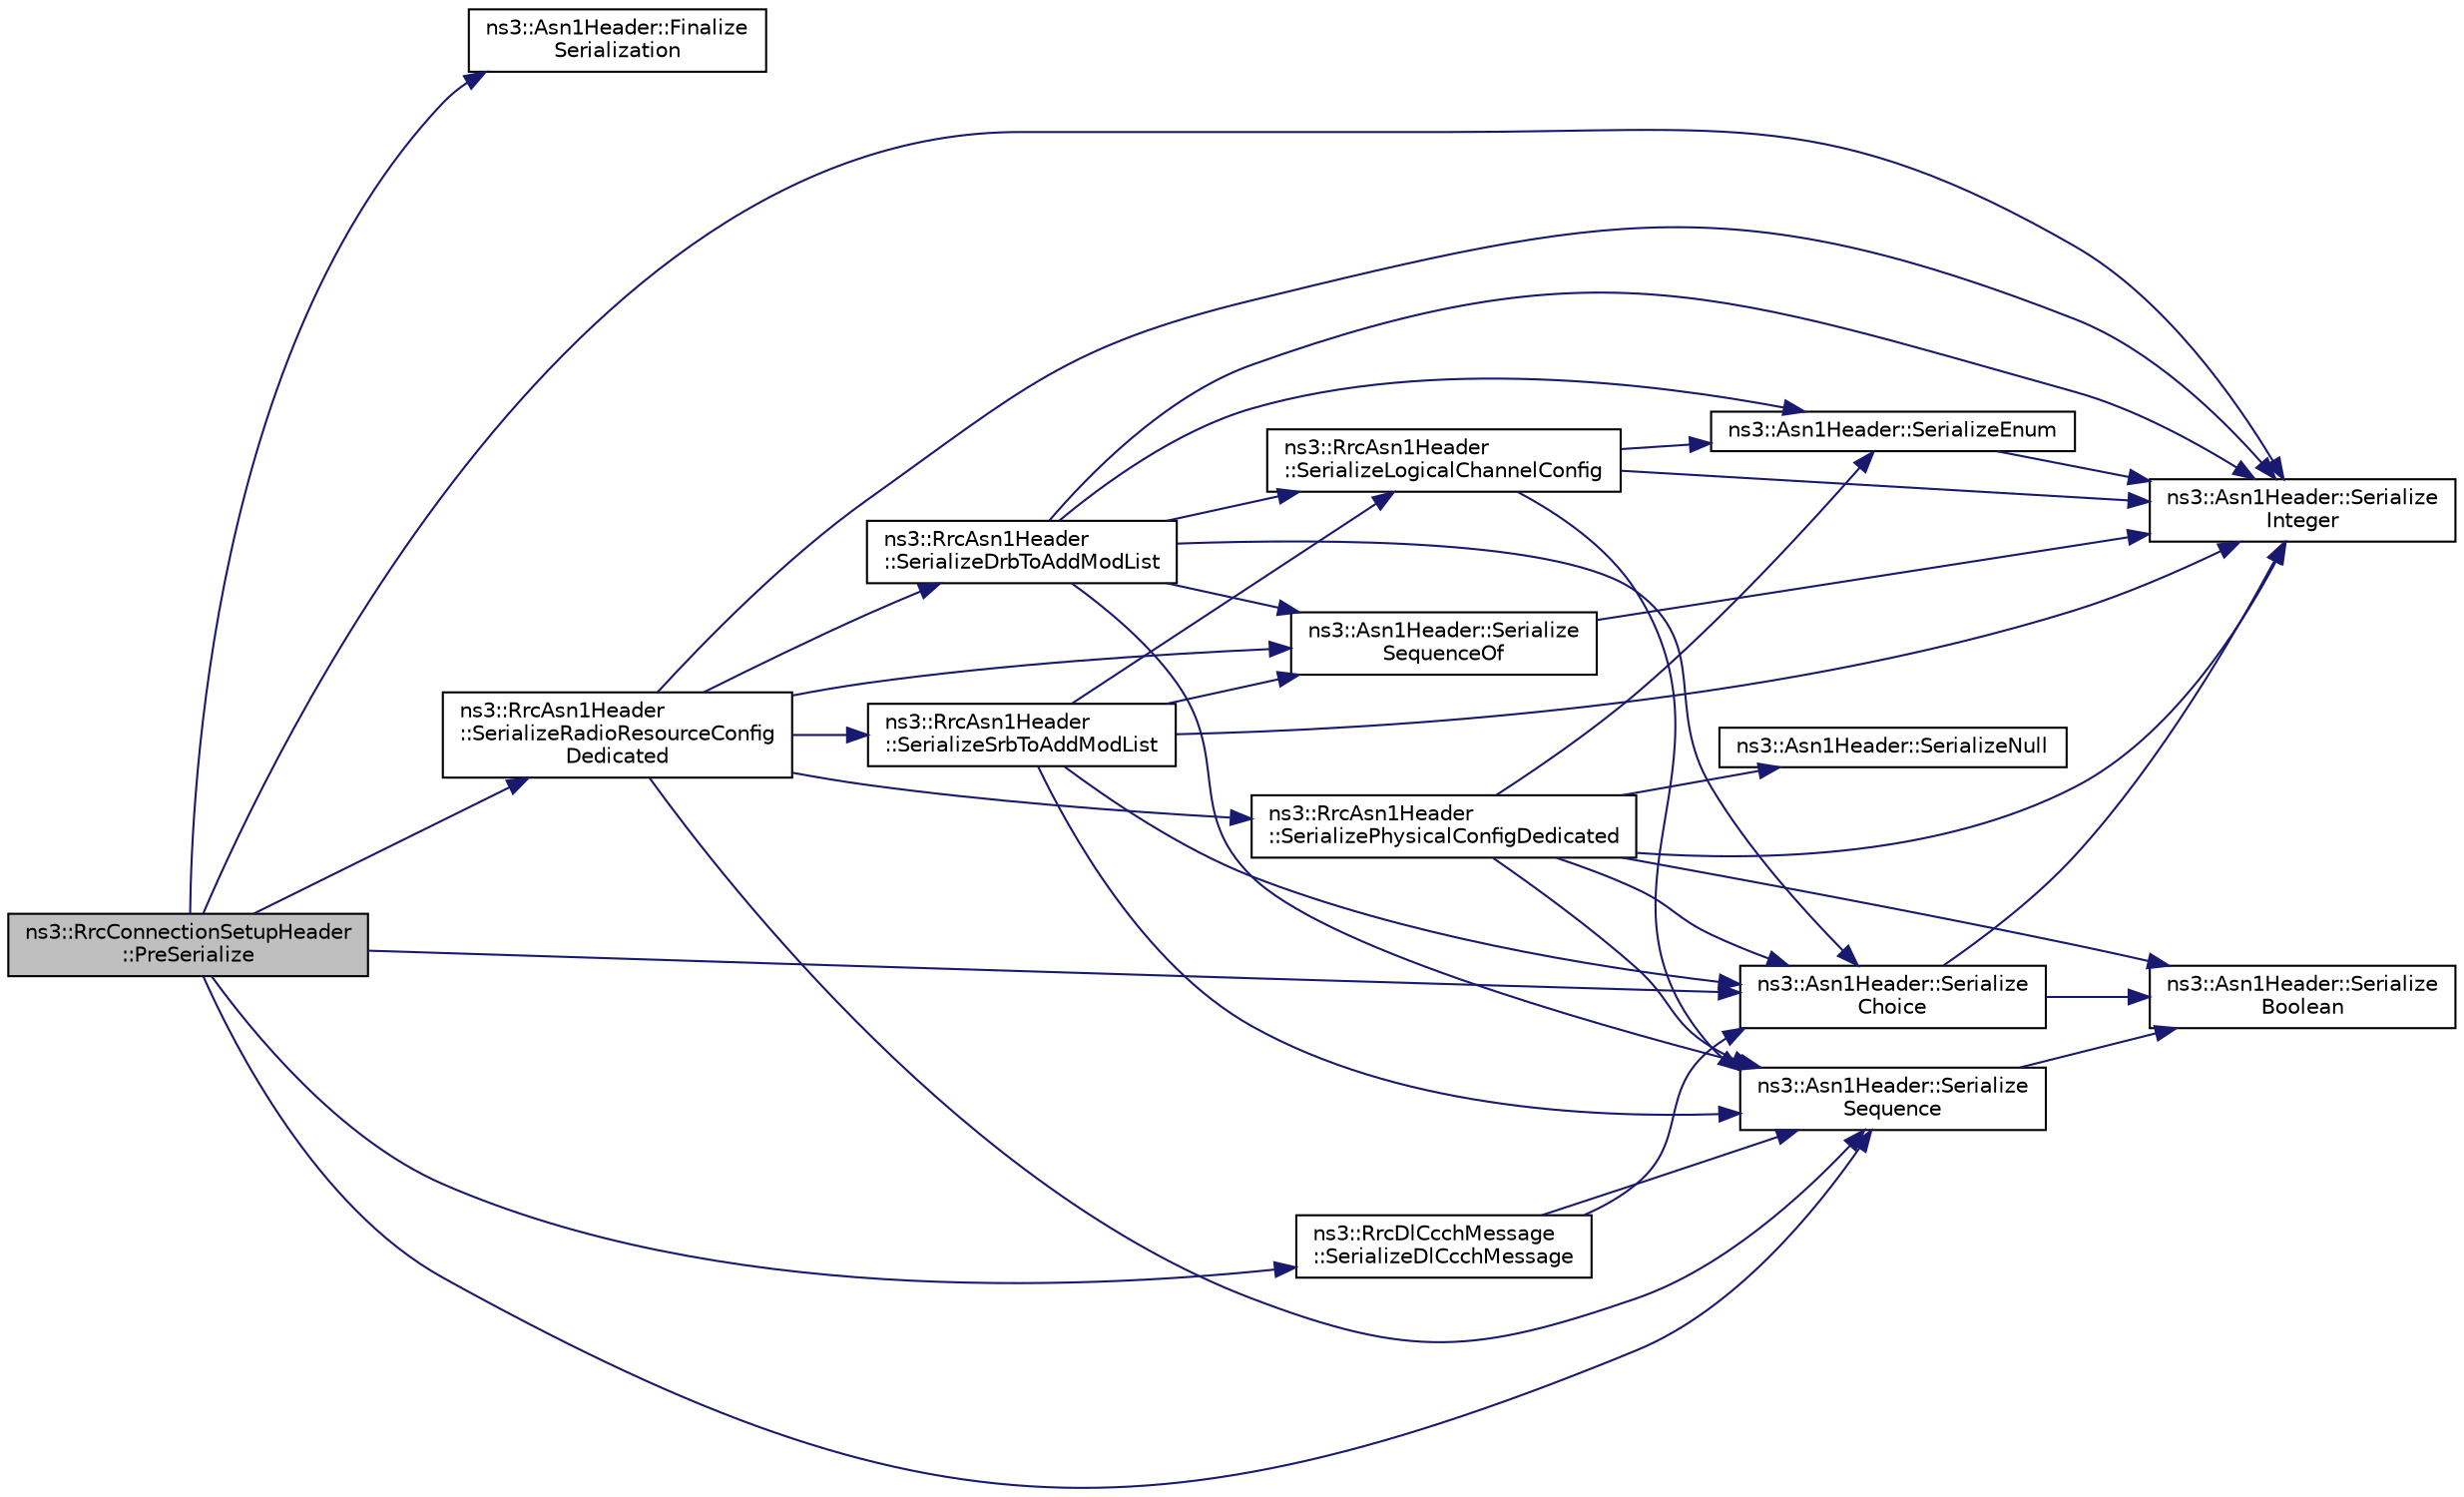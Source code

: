 digraph "ns3::RrcConnectionSetupHeader::PreSerialize"
{
 // LATEX_PDF_SIZE
  edge [fontname="Helvetica",fontsize="10",labelfontname="Helvetica",labelfontsize="10"];
  node [fontname="Helvetica",fontsize="10",shape=record];
  rankdir="LR";
  Node1 [label="ns3::RrcConnectionSetupHeader\l::PreSerialize",height=0.2,width=0.4,color="black", fillcolor="grey75", style="filled", fontcolor="black",tooltip="This function serializes class attributes to m_serializationResult local Buffer."];
  Node1 -> Node2 [color="midnightblue",fontsize="10",style="solid",fontname="Helvetica"];
  Node2 [label="ns3::Asn1Header::Finalize\lSerialization",height=0.2,width=0.4,color="black", fillcolor="white", style="filled",URL="$classns3_1_1_asn1_header.html#a7ea2784cdeba4cb24ca486a210074284",tooltip="Finalizes an in progress serialization."];
  Node1 -> Node3 [color="midnightblue",fontsize="10",style="solid",fontname="Helvetica"];
  Node3 [label="ns3::Asn1Header::Serialize\lChoice",height=0.2,width=0.4,color="black", fillcolor="white", style="filled",URL="$classns3_1_1_asn1_header.html#a6b9aa3abf0b1b552f067e2aaeeca5421",tooltip="Serialize a Choice (set of options)"];
  Node3 -> Node4 [color="midnightblue",fontsize="10",style="solid",fontname="Helvetica"];
  Node4 [label="ns3::Asn1Header::Serialize\lBoolean",height=0.2,width=0.4,color="black", fillcolor="white", style="filled",URL="$classns3_1_1_asn1_header.html#adb25cb989e7f04d0491355a956e2ed4b",tooltip="Serialize a bool."];
  Node3 -> Node5 [color="midnightblue",fontsize="10",style="solid",fontname="Helvetica"];
  Node5 [label="ns3::Asn1Header::Serialize\lInteger",height=0.2,width=0.4,color="black", fillcolor="white", style="filled",URL="$classns3_1_1_asn1_header.html#a86beac22ada368cede5f5c9568262d67",tooltip="Serialize an Integer."];
  Node1 -> Node6 [color="midnightblue",fontsize="10",style="solid",fontname="Helvetica"];
  Node6 [label="ns3::RrcDlCcchMessage\l::SerializeDlCcchMessage",height=0.2,width=0.4,color="black", fillcolor="white", style="filled",URL="$classns3_1_1_rrc_dl_ccch_message.html#ae57ecfe931c2126ea070199671d0be56",tooltip="Serialize DL CCCH message function."];
  Node6 -> Node3 [color="midnightblue",fontsize="10",style="solid",fontname="Helvetica"];
  Node6 -> Node7 [color="midnightblue",fontsize="10",style="solid",fontname="Helvetica"];
  Node7 [label="ns3::Asn1Header::Serialize\lSequence",height=0.2,width=0.4,color="black", fillcolor="white", style="filled",URL="$classns3_1_1_asn1_header.html#a66794c18e0f8c3e0c40720eaf38c5922",tooltip="Serialize a sequence."];
  Node7 -> Node4 [color="midnightblue",fontsize="10",style="solid",fontname="Helvetica"];
  Node1 -> Node5 [color="midnightblue",fontsize="10",style="solid",fontname="Helvetica"];
  Node1 -> Node8 [color="midnightblue",fontsize="10",style="solid",fontname="Helvetica"];
  Node8 [label="ns3::RrcAsn1Header\l::SerializeRadioResourceConfig\lDedicated",height=0.2,width=0.4,color="black", fillcolor="white", style="filled",URL="$classns3_1_1_rrc_asn1_header.html#a87451876b5c903f544df57a9a6a6242f",tooltip="Serialize radio resource config function."];
  Node8 -> Node9 [color="midnightblue",fontsize="10",style="solid",fontname="Helvetica"];
  Node9 [label="ns3::RrcAsn1Header\l::SerializeDrbToAddModList",height=0.2,width=0.4,color="black", fillcolor="white", style="filled",URL="$classns3_1_1_rrc_asn1_header.html#a61d4704f5b7cb344f53d8452f9b9ee9b",tooltip="Serialize DRB to add mod list function."];
  Node9 -> Node3 [color="midnightblue",fontsize="10",style="solid",fontname="Helvetica"];
  Node9 -> Node10 [color="midnightblue",fontsize="10",style="solid",fontname="Helvetica"];
  Node10 [label="ns3::Asn1Header::SerializeEnum",height=0.2,width=0.4,color="black", fillcolor="white", style="filled",URL="$classns3_1_1_asn1_header.html#af5d58dd369857830451dac957c4476b8",tooltip="Serialize an Enum."];
  Node10 -> Node5 [color="midnightblue",fontsize="10",style="solid",fontname="Helvetica"];
  Node9 -> Node5 [color="midnightblue",fontsize="10",style="solid",fontname="Helvetica"];
  Node9 -> Node11 [color="midnightblue",fontsize="10",style="solid",fontname="Helvetica"];
  Node11 [label="ns3::RrcAsn1Header\l::SerializeLogicalChannelConfig",height=0.2,width=0.4,color="black", fillcolor="white", style="filled",URL="$classns3_1_1_rrc_asn1_header.html#ac69af6231af7f5cb7acff4b340193d98",tooltip="Serialize logicala channel config function."];
  Node11 -> Node10 [color="midnightblue",fontsize="10",style="solid",fontname="Helvetica"];
  Node11 -> Node5 [color="midnightblue",fontsize="10",style="solid",fontname="Helvetica"];
  Node11 -> Node7 [color="midnightblue",fontsize="10",style="solid",fontname="Helvetica"];
  Node9 -> Node7 [color="midnightblue",fontsize="10",style="solid",fontname="Helvetica"];
  Node9 -> Node12 [color="midnightblue",fontsize="10",style="solid",fontname="Helvetica"];
  Node12 [label="ns3::Asn1Header::Serialize\lSequenceOf",height=0.2,width=0.4,color="black", fillcolor="white", style="filled",URL="$classns3_1_1_asn1_header.html#ae7262de8c019ae6e19a442ce523cb9c3",tooltip="Serialize a Sequence."];
  Node12 -> Node5 [color="midnightblue",fontsize="10",style="solid",fontname="Helvetica"];
  Node8 -> Node5 [color="midnightblue",fontsize="10",style="solid",fontname="Helvetica"];
  Node8 -> Node13 [color="midnightblue",fontsize="10",style="solid",fontname="Helvetica"];
  Node13 [label="ns3::RrcAsn1Header\l::SerializePhysicalConfigDedicated",height=0.2,width=0.4,color="black", fillcolor="white", style="filled",URL="$classns3_1_1_rrc_asn1_header.html#a1ba2d0e469798d97ba26c8fd62dcb3ac",tooltip="Serialize physical config dedicated function."];
  Node13 -> Node4 [color="midnightblue",fontsize="10",style="solid",fontname="Helvetica"];
  Node13 -> Node3 [color="midnightblue",fontsize="10",style="solid",fontname="Helvetica"];
  Node13 -> Node10 [color="midnightblue",fontsize="10",style="solid",fontname="Helvetica"];
  Node13 -> Node5 [color="midnightblue",fontsize="10",style="solid",fontname="Helvetica"];
  Node13 -> Node14 [color="midnightblue",fontsize="10",style="solid",fontname="Helvetica"];
  Node14 [label="ns3::Asn1Header::SerializeNull",height=0.2,width=0.4,color="black", fillcolor="white", style="filled",URL="$classns3_1_1_asn1_header.html#adf74e6ce47977322bcc5f2747fa71346",tooltip="Serialize nothing (null op)"];
  Node13 -> Node7 [color="midnightblue",fontsize="10",style="solid",fontname="Helvetica"];
  Node8 -> Node7 [color="midnightblue",fontsize="10",style="solid",fontname="Helvetica"];
  Node8 -> Node12 [color="midnightblue",fontsize="10",style="solid",fontname="Helvetica"];
  Node8 -> Node15 [color="midnightblue",fontsize="10",style="solid",fontname="Helvetica"];
  Node15 [label="ns3::RrcAsn1Header\l::SerializeSrbToAddModList",height=0.2,width=0.4,color="black", fillcolor="white", style="filled",URL="$classns3_1_1_rrc_asn1_header.html#a0f0dc9acff43781e6a972eb85c433311",tooltip="Serialize SRB to add mod list function."];
  Node15 -> Node3 [color="midnightblue",fontsize="10",style="solid",fontname="Helvetica"];
  Node15 -> Node5 [color="midnightblue",fontsize="10",style="solid",fontname="Helvetica"];
  Node15 -> Node11 [color="midnightblue",fontsize="10",style="solid",fontname="Helvetica"];
  Node15 -> Node7 [color="midnightblue",fontsize="10",style="solid",fontname="Helvetica"];
  Node15 -> Node12 [color="midnightblue",fontsize="10",style="solid",fontname="Helvetica"];
  Node1 -> Node7 [color="midnightblue",fontsize="10",style="solid",fontname="Helvetica"];
}
